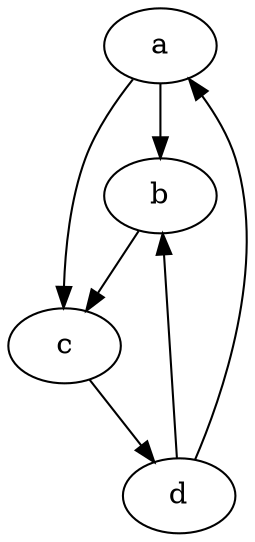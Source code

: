 digraph willianOGrande {
     a -> b;
     a -> c;
     b -> c;
     c -> d;
     d -> a;
     d -> b;
 }
